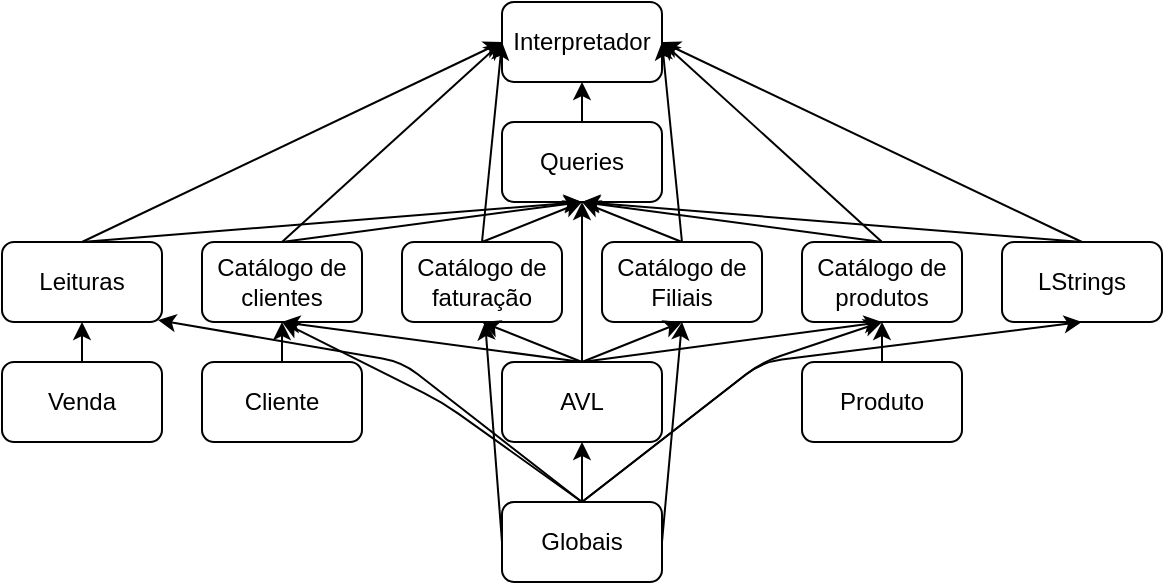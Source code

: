 <mxfile version="10.6.0" type="device"><diagram id="jDRvcxzTYqnZPRywYUll" name="Page-1"><mxGraphModel dx="840" dy="465" grid="1" gridSize="10" guides="1" tooltips="1" connect="1" arrows="1" fold="1" page="1" pageScale="1" pageWidth="850" pageHeight="1100" math="0" shadow="0"><root><mxCell id="0"/><mxCell id="1" parent="0"/><mxCell id="bSDuzkxrvXthLSWuavQm-1" value="Interpretador" style="rounded=1;whiteSpace=wrap;html=1;" vertex="1" parent="1"><mxGeometry x="320" y="160" width="80" height="40" as="geometry"/></mxCell><mxCell id="bSDuzkxrvXthLSWuavQm-2" value="Catálogo de clientes" style="rounded=1;whiteSpace=wrap;html=1;" vertex="1" parent="1"><mxGeometry x="170" y="280" width="80" height="40" as="geometry"/></mxCell><mxCell id="bSDuzkxrvXthLSWuavQm-3" value="Catálogo de produtos" style="rounded=1;whiteSpace=wrap;html=1;" vertex="1" parent="1"><mxGeometry x="470" y="280" width="80" height="40" as="geometry"/></mxCell><mxCell id="bSDuzkxrvXthLSWuavQm-5" value="Catálogo de Filiais" style="rounded=1;whiteSpace=wrap;html=1;" vertex="1" parent="1"><mxGeometry x="370" y="280" width="80" height="40" as="geometry"/></mxCell><mxCell id="bSDuzkxrvXthLSWuavQm-7" value="Catálogo de faturação" style="rounded=1;whiteSpace=wrap;html=1;" vertex="1" parent="1"><mxGeometry x="270" y="280" width="80" height="40" as="geometry"/></mxCell><mxCell id="bSDuzkxrvXthLSWuavQm-9" value="Globais" style="rounded=1;whiteSpace=wrap;html=1;" vertex="1" parent="1"><mxGeometry x="320" y="410" width="80" height="40" as="geometry"/></mxCell><mxCell id="bSDuzkxrvXthLSWuavQm-10" value="Cliente" style="rounded=1;whiteSpace=wrap;html=1;" vertex="1" parent="1"><mxGeometry x="170" y="340" width="80" height="40" as="geometry"/></mxCell><mxCell id="bSDuzkxrvXthLSWuavQm-11" value="Produto" style="rounded=1;whiteSpace=wrap;html=1;" vertex="1" parent="1"><mxGeometry x="470" y="340" width="80" height="40" as="geometry"/></mxCell><mxCell id="bSDuzkxrvXthLSWuavQm-12" value="AVL" style="rounded=1;whiteSpace=wrap;html=1;" vertex="1" parent="1"><mxGeometry x="320" y="340" width="80" height="40" as="geometry"/></mxCell><mxCell id="bSDuzkxrvXthLSWuavQm-13" value="Venda" style="rounded=1;whiteSpace=wrap;html=1;" vertex="1" parent="1"><mxGeometry x="70" y="340" width="80" height="40" as="geometry"/></mxCell><mxCell id="bSDuzkxrvXthLSWuavQm-14" value="LStrings" style="rounded=1;whiteSpace=wrap;html=1;" vertex="1" parent="1"><mxGeometry x="570" y="280" width="80" height="40" as="geometry"/></mxCell><mxCell id="bSDuzkxrvXthLSWuavQm-15" value="Leituras" style="rounded=1;whiteSpace=wrap;html=1;" vertex="1" parent="1"><mxGeometry x="70" y="280" width="80" height="40" as="geometry"/></mxCell><mxCell id="bSDuzkxrvXthLSWuavQm-16" value="Queries" style="rounded=1;whiteSpace=wrap;html=1;" vertex="1" parent="1"><mxGeometry x="320" y="220" width="80" height="40" as="geometry"/></mxCell><mxCell id="bSDuzkxrvXthLSWuavQm-17" value="" style="endArrow=classic;html=1;exitX=0.5;exitY=0;exitDx=0;exitDy=0;entryX=0.5;entryY=1;entryDx=0;entryDy=0;" edge="1" parent="1" source="bSDuzkxrvXthLSWuavQm-12" target="bSDuzkxrvXthLSWuavQm-2"><mxGeometry width="50" height="50" relative="1" as="geometry"><mxPoint x="70" y="450" as="sourcePoint"/><mxPoint x="120" y="400" as="targetPoint"/></mxGeometry></mxCell><mxCell id="bSDuzkxrvXthLSWuavQm-18" value="" style="endArrow=classic;html=1;exitX=0.5;exitY=0;exitDx=0;exitDy=0;entryX=0.5;entryY=1;entryDx=0;entryDy=0;" edge="1" parent="1" source="bSDuzkxrvXthLSWuavQm-12" target="bSDuzkxrvXthLSWuavQm-7"><mxGeometry width="50" height="50" relative="1" as="geometry"><mxPoint x="70" y="450" as="sourcePoint"/><mxPoint x="120" y="400" as="targetPoint"/></mxGeometry></mxCell><mxCell id="bSDuzkxrvXthLSWuavQm-19" value="" style="endArrow=classic;html=1;entryX=0.5;entryY=1;entryDx=0;entryDy=0;exitX=0.5;exitY=0;exitDx=0;exitDy=0;" edge="1" parent="1" source="bSDuzkxrvXthLSWuavQm-12" target="bSDuzkxrvXthLSWuavQm-5"><mxGeometry width="50" height="50" relative="1" as="geometry"><mxPoint x="70" y="450" as="sourcePoint"/><mxPoint x="120" y="400" as="targetPoint"/></mxGeometry></mxCell><mxCell id="bSDuzkxrvXthLSWuavQm-21" value="" style="endArrow=classic;html=1;entryX=0.5;entryY=1;entryDx=0;entryDy=0;" edge="1" parent="1" target="bSDuzkxrvXthLSWuavQm-3"><mxGeometry width="50" height="50" relative="1" as="geometry"><mxPoint x="360" y="340" as="sourcePoint"/><mxPoint x="120" y="400" as="targetPoint"/></mxGeometry></mxCell><mxCell id="bSDuzkxrvXthLSWuavQm-22" value="" style="endArrow=classic;html=1;entryX=0;entryY=0.5;entryDx=0;entryDy=0;exitX=0.5;exitY=0;exitDx=0;exitDy=0;" edge="1" parent="1" source="bSDuzkxrvXthLSWuavQm-15" target="bSDuzkxrvXthLSWuavQm-1"><mxGeometry width="50" height="50" relative="1" as="geometry"><mxPoint x="70" y="450" as="sourcePoint"/><mxPoint x="120" y="400" as="targetPoint"/></mxGeometry></mxCell><mxCell id="bSDuzkxrvXthLSWuavQm-23" value="" style="endArrow=classic;html=1;entryX=0;entryY=0.5;entryDx=0;entryDy=0;exitX=0.5;exitY=0;exitDx=0;exitDy=0;" edge="1" parent="1" source="bSDuzkxrvXthLSWuavQm-2" target="bSDuzkxrvXthLSWuavQm-1"><mxGeometry width="50" height="50" relative="1" as="geometry"><mxPoint x="70" y="450" as="sourcePoint"/><mxPoint x="120" y="400" as="targetPoint"/></mxGeometry></mxCell><mxCell id="bSDuzkxrvXthLSWuavQm-24" value="" style="endArrow=classic;html=1;exitX=0.5;exitY=0;exitDx=0;exitDy=0;entryX=1;entryY=0.5;entryDx=0;entryDy=0;" edge="1" parent="1" source="bSDuzkxrvXthLSWuavQm-3" target="bSDuzkxrvXthLSWuavQm-1"><mxGeometry width="50" height="50" relative="1" as="geometry"><mxPoint x="70" y="450" as="sourcePoint"/><mxPoint x="120" y="400" as="targetPoint"/></mxGeometry></mxCell><mxCell id="bSDuzkxrvXthLSWuavQm-25" value="" style="endArrow=classic;html=1;entryX=1;entryY=0.5;entryDx=0;entryDy=0;exitX=0.5;exitY=0;exitDx=0;exitDy=0;" edge="1" parent="1" source="bSDuzkxrvXthLSWuavQm-14" target="bSDuzkxrvXthLSWuavQm-1"><mxGeometry width="50" height="50" relative="1" as="geometry"><mxPoint x="70" y="450" as="sourcePoint"/><mxPoint x="120" y="400" as="targetPoint"/></mxGeometry></mxCell><mxCell id="bSDuzkxrvXthLSWuavQm-27" value="" style="endArrow=classic;html=1;entryX=0;entryY=0.5;entryDx=0;entryDy=0;exitX=0.5;exitY=0;exitDx=0;exitDy=0;" edge="1" parent="1" source="bSDuzkxrvXthLSWuavQm-7" target="bSDuzkxrvXthLSWuavQm-1"><mxGeometry width="50" height="50" relative="1" as="geometry"><mxPoint x="70" y="450" as="sourcePoint"/><mxPoint x="120" y="400" as="targetPoint"/></mxGeometry></mxCell><mxCell id="bSDuzkxrvXthLSWuavQm-28" value="" style="endArrow=classic;html=1;entryX=1;entryY=0.5;entryDx=0;entryDy=0;exitX=0.5;exitY=0;exitDx=0;exitDy=0;" edge="1" parent="1" source="bSDuzkxrvXthLSWuavQm-5" target="bSDuzkxrvXthLSWuavQm-1"><mxGeometry width="50" height="50" relative="1" as="geometry"><mxPoint x="70" y="450" as="sourcePoint"/><mxPoint x="120" y="400" as="targetPoint"/></mxGeometry></mxCell><mxCell id="bSDuzkxrvXthLSWuavQm-29" value="" style="endArrow=classic;html=1;entryX=0.5;entryY=1;entryDx=0;entryDy=0;exitX=0.5;exitY=0;exitDx=0;exitDy=0;" edge="1" parent="1" source="bSDuzkxrvXthLSWuavQm-16" target="bSDuzkxrvXthLSWuavQm-1"><mxGeometry width="50" height="50" relative="1" as="geometry"><mxPoint x="70" y="450" as="sourcePoint"/><mxPoint x="120" y="400" as="targetPoint"/></mxGeometry></mxCell><mxCell id="bSDuzkxrvXthLSWuavQm-30" value="" style="endArrow=classic;html=1;entryX=0.5;entryY=1;entryDx=0;entryDy=0;exitX=0.5;exitY=0;exitDx=0;exitDy=0;" edge="1" parent="1" source="bSDuzkxrvXthLSWuavQm-10" target="bSDuzkxrvXthLSWuavQm-2"><mxGeometry width="50" height="50" relative="1" as="geometry"><mxPoint x="70" y="450" as="sourcePoint"/><mxPoint x="120" y="400" as="targetPoint"/></mxGeometry></mxCell><mxCell id="bSDuzkxrvXthLSWuavQm-31" value="" style="endArrow=classic;html=1;entryX=0.5;entryY=1;entryDx=0;entryDy=0;exitX=0.5;exitY=0;exitDx=0;exitDy=0;" edge="1" parent="1" source="bSDuzkxrvXthLSWuavQm-11" target="bSDuzkxrvXthLSWuavQm-3"><mxGeometry width="50" height="50" relative="1" as="geometry"><mxPoint x="70" y="450" as="sourcePoint"/><mxPoint x="120" y="400" as="targetPoint"/></mxGeometry></mxCell><mxCell id="bSDuzkxrvXthLSWuavQm-33" value="" style="endArrow=classic;html=1;exitX=0.5;exitY=0;exitDx=0;exitDy=0;entryX=0.5;entryY=1;entryDx=0;entryDy=0;" edge="1" parent="1" source="bSDuzkxrvXthLSWuavQm-9" target="bSDuzkxrvXthLSWuavQm-2"><mxGeometry width="50" height="50" relative="1" as="geometry"><mxPoint x="120" y="470" as="sourcePoint"/><mxPoint x="70" y="520" as="targetPoint"/><Array as="points"><mxPoint x="290" y="360"/></Array></mxGeometry></mxCell><mxCell id="bSDuzkxrvXthLSWuavQm-34" value="" style="endArrow=classic;html=1;exitX=0.5;exitY=0;exitDx=0;exitDy=0;entryX=0.975;entryY=0.975;entryDx=0;entryDy=0;entryPerimeter=0;" edge="1" parent="1" source="bSDuzkxrvXthLSWuavQm-9" target="bSDuzkxrvXthLSWuavQm-15"><mxGeometry width="50" height="50" relative="1" as="geometry"><mxPoint x="120" y="470" as="sourcePoint"/><mxPoint x="70" y="520" as="targetPoint"/><Array as="points"><mxPoint x="270" y="340"/></Array></mxGeometry></mxCell><mxCell id="bSDuzkxrvXthLSWuavQm-35" value="" style="endArrow=classic;html=1;exitX=0.5;exitY=0;exitDx=0;exitDy=0;entryX=0.5;entryY=1;entryDx=0;entryDy=0;" edge="1" parent="1" source="bSDuzkxrvXthLSWuavQm-9" target="bSDuzkxrvXthLSWuavQm-3"><mxGeometry width="50" height="50" relative="1" as="geometry"><mxPoint x="120" y="470" as="sourcePoint"/><mxPoint x="70" y="520" as="targetPoint"/><Array as="points"><mxPoint x="450" y="340"/></Array></mxGeometry></mxCell><mxCell id="bSDuzkxrvXthLSWuavQm-36" value="" style="endArrow=classic;html=1;exitX=0.5;exitY=0;exitDx=0;exitDy=0;entryX=0.5;entryY=1;entryDx=0;entryDy=0;" edge="1" parent="1" source="bSDuzkxrvXthLSWuavQm-9" target="bSDuzkxrvXthLSWuavQm-14"><mxGeometry width="50" height="50" relative="1" as="geometry"><mxPoint x="120" y="470" as="sourcePoint"/><mxPoint x="70" y="520" as="targetPoint"/><Array as="points"><mxPoint x="450" y="340"/></Array></mxGeometry></mxCell><mxCell id="bSDuzkxrvXthLSWuavQm-37" value="" style="endArrow=classic;html=1;exitX=0;exitY=0.5;exitDx=0;exitDy=0;" edge="1" parent="1" source="bSDuzkxrvXthLSWuavQm-9" target="bSDuzkxrvXthLSWuavQm-7"><mxGeometry width="50" height="50" relative="1" as="geometry"><mxPoint x="120" y="470" as="sourcePoint"/><mxPoint x="70" y="520" as="targetPoint"/></mxGeometry></mxCell><mxCell id="bSDuzkxrvXthLSWuavQm-38" value="" style="endArrow=classic;html=1;exitX=1;exitY=0.5;exitDx=0;exitDy=0;entryX=0.5;entryY=1;entryDx=0;entryDy=0;" edge="1" parent="1" source="bSDuzkxrvXthLSWuavQm-9" target="bSDuzkxrvXthLSWuavQm-5"><mxGeometry width="50" height="50" relative="1" as="geometry"><mxPoint x="120" y="470" as="sourcePoint"/><mxPoint x="70" y="520" as="targetPoint"/></mxGeometry></mxCell><mxCell id="bSDuzkxrvXthLSWuavQm-40" value="" style="endArrow=classic;html=1;entryX=0.5;entryY=1;entryDx=0;entryDy=0;exitX=0.5;exitY=0;exitDx=0;exitDy=0;" edge="1" parent="1" source="bSDuzkxrvXthLSWuavQm-9" target="bSDuzkxrvXthLSWuavQm-12"><mxGeometry width="50" height="50" relative="1" as="geometry"><mxPoint x="70" y="520" as="sourcePoint"/><mxPoint x="120" y="470" as="targetPoint"/></mxGeometry></mxCell><mxCell id="bSDuzkxrvXthLSWuavQm-41" value="" style="endArrow=classic;html=1;entryX=0.5;entryY=1;entryDx=0;entryDy=0;" edge="1" parent="1" target="bSDuzkxrvXthLSWuavQm-16"><mxGeometry width="50" height="50" relative="1" as="geometry"><mxPoint x="360" y="340" as="sourcePoint"/><mxPoint x="120" y="470" as="targetPoint"/></mxGeometry></mxCell><mxCell id="bSDuzkxrvXthLSWuavQm-42" value="" style="endArrow=classic;html=1;entryX=0.5;entryY=1;entryDx=0;entryDy=0;exitX=0.5;exitY=0;exitDx=0;exitDy=0;" edge="1" parent="1" source="bSDuzkxrvXthLSWuavQm-7" target="bSDuzkxrvXthLSWuavQm-16"><mxGeometry width="50" height="50" relative="1" as="geometry"><mxPoint x="70" y="520" as="sourcePoint"/><mxPoint x="120" y="470" as="targetPoint"/></mxGeometry></mxCell><mxCell id="bSDuzkxrvXthLSWuavQm-43" value="" style="endArrow=classic;html=1;entryX=0.5;entryY=1;entryDx=0;entryDy=0;" edge="1" parent="1" target="bSDuzkxrvXthLSWuavQm-16"><mxGeometry width="50" height="50" relative="1" as="geometry"><mxPoint x="210" y="280" as="sourcePoint"/><mxPoint x="120" y="470" as="targetPoint"/></mxGeometry></mxCell><mxCell id="bSDuzkxrvXthLSWuavQm-44" value="" style="endArrow=classic;html=1;entryX=0.5;entryY=1;entryDx=0;entryDy=0;exitX=0.5;exitY=0;exitDx=0;exitDy=0;" edge="1" parent="1" source="bSDuzkxrvXthLSWuavQm-15" target="bSDuzkxrvXthLSWuavQm-16"><mxGeometry width="50" height="50" relative="1" as="geometry"><mxPoint x="70" y="520" as="sourcePoint"/><mxPoint x="120" y="470" as="targetPoint"/></mxGeometry></mxCell><mxCell id="bSDuzkxrvXthLSWuavQm-45" value="" style="endArrow=classic;html=1;entryX=0.5;entryY=1;entryDx=0;entryDy=0;exitX=0.5;exitY=0;exitDx=0;exitDy=0;" edge="1" parent="1" source="bSDuzkxrvXthLSWuavQm-5" target="bSDuzkxrvXthLSWuavQm-16"><mxGeometry width="50" height="50" relative="1" as="geometry"><mxPoint x="70" y="520" as="sourcePoint"/><mxPoint x="120" y="470" as="targetPoint"/></mxGeometry></mxCell><mxCell id="bSDuzkxrvXthLSWuavQm-46" value="" style="endArrow=classic;html=1;entryX=0.5;entryY=1;entryDx=0;entryDy=0;exitX=0.5;exitY=0;exitDx=0;exitDy=0;" edge="1" parent="1" source="bSDuzkxrvXthLSWuavQm-3" target="bSDuzkxrvXthLSWuavQm-16"><mxGeometry width="50" height="50" relative="1" as="geometry"><mxPoint x="70" y="520" as="sourcePoint"/><mxPoint x="120" y="470" as="targetPoint"/></mxGeometry></mxCell><mxCell id="bSDuzkxrvXthLSWuavQm-47" value="" style="endArrow=classic;html=1;entryX=0.5;entryY=1;entryDx=0;entryDy=0;exitX=0.5;exitY=0;exitDx=0;exitDy=0;" edge="1" parent="1" source="bSDuzkxrvXthLSWuavQm-14" target="bSDuzkxrvXthLSWuavQm-16"><mxGeometry width="50" height="50" relative="1" as="geometry"><mxPoint x="70" y="520" as="sourcePoint"/><mxPoint x="120" y="470" as="targetPoint"/></mxGeometry></mxCell><mxCell id="bSDuzkxrvXthLSWuavQm-48" value="" style="endArrow=classic;html=1;exitX=0.5;exitY=0;exitDx=0;exitDy=0;" edge="1" parent="1" source="bSDuzkxrvXthLSWuavQm-13" target="bSDuzkxrvXthLSWuavQm-15"><mxGeometry width="50" height="50" relative="1" as="geometry"><mxPoint x="70" y="520" as="sourcePoint"/><mxPoint x="120" y="470" as="targetPoint"/></mxGeometry></mxCell></root></mxGraphModel></diagram></mxfile>